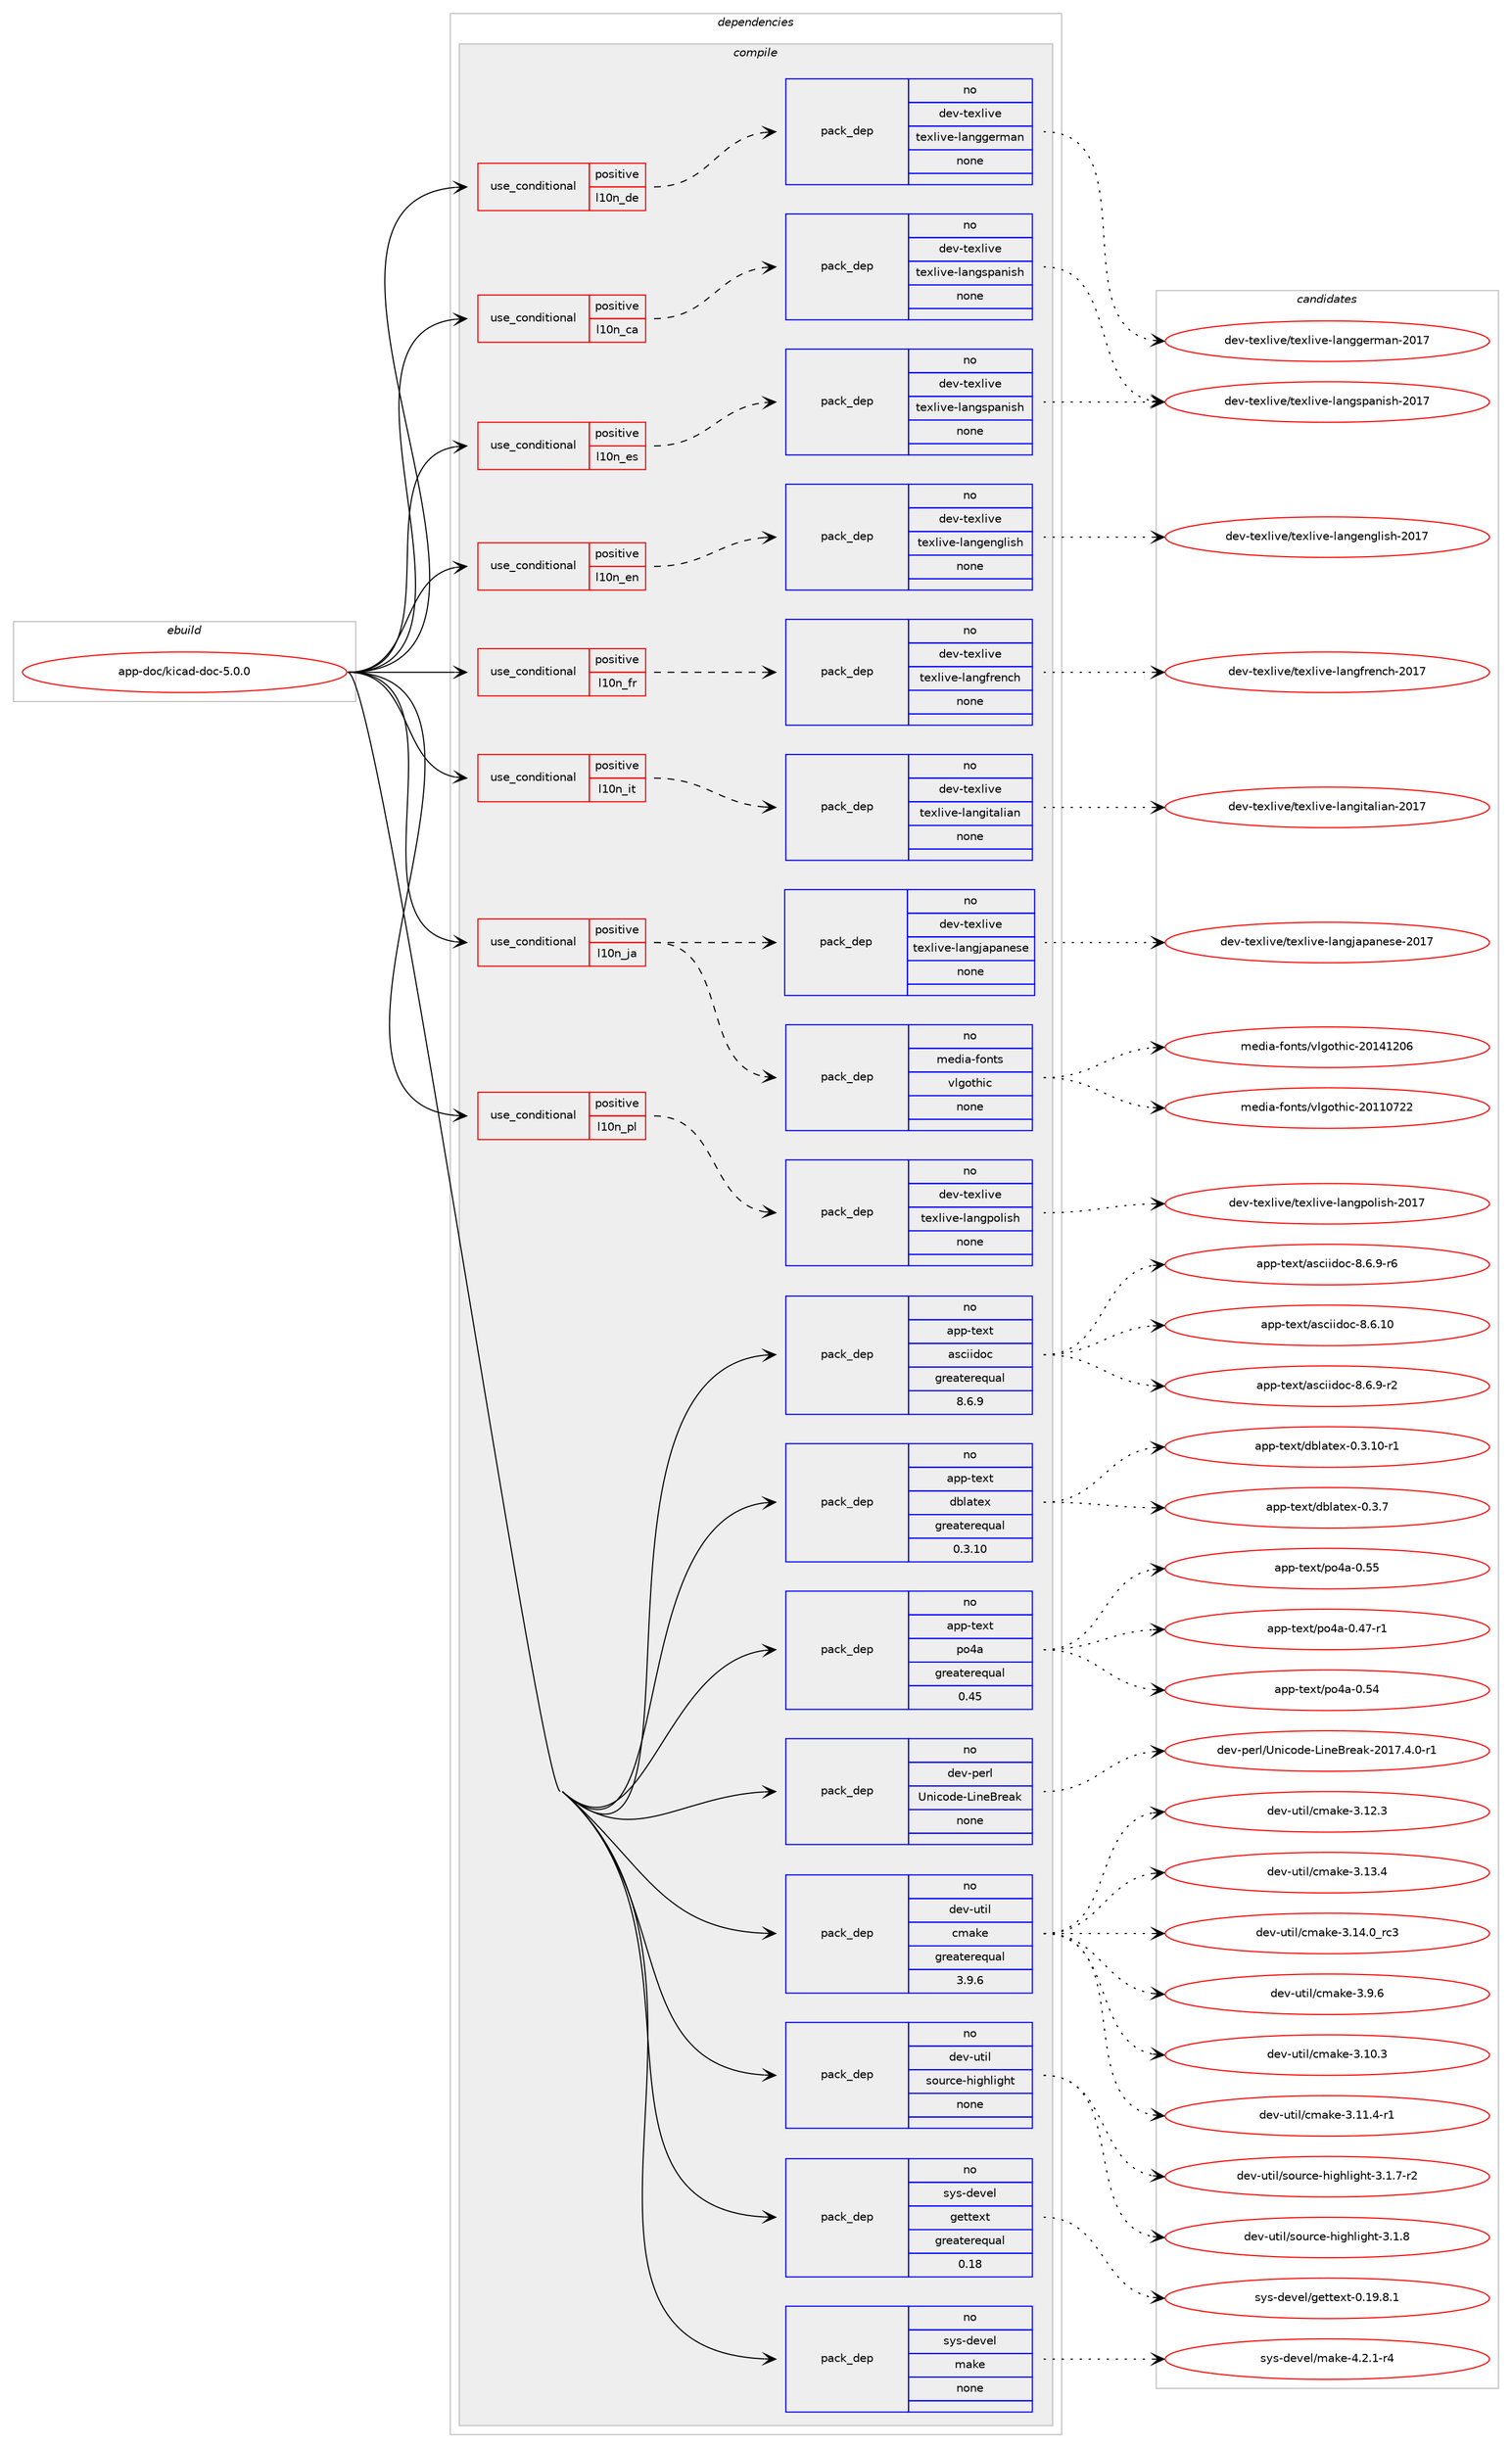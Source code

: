 digraph prolog {

# *************
# Graph options
# *************

newrank=true;
concentrate=true;
compound=true;
graph [rankdir=LR,fontname=Helvetica,fontsize=10,ranksep=1.5];#, ranksep=2.5, nodesep=0.2];
edge  [arrowhead=vee];
node  [fontname=Helvetica,fontsize=10];

# **********
# The ebuild
# **********

subgraph cluster_leftcol {
color=gray;
rank=same;
label=<<i>ebuild</i>>;
id [label="app-doc/kicad-doc-5.0.0", color=red, width=4, href="../app-doc/kicad-doc-5.0.0.svg"];
}

# ****************
# The dependencies
# ****************

subgraph cluster_midcol {
color=gray;
label=<<i>dependencies</i>>;
subgraph cluster_compile {
fillcolor="#eeeeee";
style=filled;
label=<<i>compile</i>>;
subgraph cond348132 {
dependency1278327 [label=<<TABLE BORDER="0" CELLBORDER="1" CELLSPACING="0" CELLPADDING="4"><TR><TD ROWSPAN="3" CELLPADDING="10">use_conditional</TD></TR><TR><TD>positive</TD></TR><TR><TD>l10n_ca</TD></TR></TABLE>>, shape=none, color=red];
subgraph pack910296 {
dependency1278328 [label=<<TABLE BORDER="0" CELLBORDER="1" CELLSPACING="0" CELLPADDING="4" WIDTH="220"><TR><TD ROWSPAN="6" CELLPADDING="30">pack_dep</TD></TR><TR><TD WIDTH="110">no</TD></TR><TR><TD>dev-texlive</TD></TR><TR><TD>texlive-langspanish</TD></TR><TR><TD>none</TD></TR><TR><TD></TD></TR></TABLE>>, shape=none, color=blue];
}
dependency1278327:e -> dependency1278328:w [weight=20,style="dashed",arrowhead="vee"];
}
id:e -> dependency1278327:w [weight=20,style="solid",arrowhead="vee"];
subgraph cond348133 {
dependency1278329 [label=<<TABLE BORDER="0" CELLBORDER="1" CELLSPACING="0" CELLPADDING="4"><TR><TD ROWSPAN="3" CELLPADDING="10">use_conditional</TD></TR><TR><TD>positive</TD></TR><TR><TD>l10n_de</TD></TR></TABLE>>, shape=none, color=red];
subgraph pack910297 {
dependency1278330 [label=<<TABLE BORDER="0" CELLBORDER="1" CELLSPACING="0" CELLPADDING="4" WIDTH="220"><TR><TD ROWSPAN="6" CELLPADDING="30">pack_dep</TD></TR><TR><TD WIDTH="110">no</TD></TR><TR><TD>dev-texlive</TD></TR><TR><TD>texlive-langgerman</TD></TR><TR><TD>none</TD></TR><TR><TD></TD></TR></TABLE>>, shape=none, color=blue];
}
dependency1278329:e -> dependency1278330:w [weight=20,style="dashed",arrowhead="vee"];
}
id:e -> dependency1278329:w [weight=20,style="solid",arrowhead="vee"];
subgraph cond348134 {
dependency1278331 [label=<<TABLE BORDER="0" CELLBORDER="1" CELLSPACING="0" CELLPADDING="4"><TR><TD ROWSPAN="3" CELLPADDING="10">use_conditional</TD></TR><TR><TD>positive</TD></TR><TR><TD>l10n_en</TD></TR></TABLE>>, shape=none, color=red];
subgraph pack910298 {
dependency1278332 [label=<<TABLE BORDER="0" CELLBORDER="1" CELLSPACING="0" CELLPADDING="4" WIDTH="220"><TR><TD ROWSPAN="6" CELLPADDING="30">pack_dep</TD></TR><TR><TD WIDTH="110">no</TD></TR><TR><TD>dev-texlive</TD></TR><TR><TD>texlive-langenglish</TD></TR><TR><TD>none</TD></TR><TR><TD></TD></TR></TABLE>>, shape=none, color=blue];
}
dependency1278331:e -> dependency1278332:w [weight=20,style="dashed",arrowhead="vee"];
}
id:e -> dependency1278331:w [weight=20,style="solid",arrowhead="vee"];
subgraph cond348135 {
dependency1278333 [label=<<TABLE BORDER="0" CELLBORDER="1" CELLSPACING="0" CELLPADDING="4"><TR><TD ROWSPAN="3" CELLPADDING="10">use_conditional</TD></TR><TR><TD>positive</TD></TR><TR><TD>l10n_es</TD></TR></TABLE>>, shape=none, color=red];
subgraph pack910299 {
dependency1278334 [label=<<TABLE BORDER="0" CELLBORDER="1" CELLSPACING="0" CELLPADDING="4" WIDTH="220"><TR><TD ROWSPAN="6" CELLPADDING="30">pack_dep</TD></TR><TR><TD WIDTH="110">no</TD></TR><TR><TD>dev-texlive</TD></TR><TR><TD>texlive-langspanish</TD></TR><TR><TD>none</TD></TR><TR><TD></TD></TR></TABLE>>, shape=none, color=blue];
}
dependency1278333:e -> dependency1278334:w [weight=20,style="dashed",arrowhead="vee"];
}
id:e -> dependency1278333:w [weight=20,style="solid",arrowhead="vee"];
subgraph cond348136 {
dependency1278335 [label=<<TABLE BORDER="0" CELLBORDER="1" CELLSPACING="0" CELLPADDING="4"><TR><TD ROWSPAN="3" CELLPADDING="10">use_conditional</TD></TR><TR><TD>positive</TD></TR><TR><TD>l10n_fr</TD></TR></TABLE>>, shape=none, color=red];
subgraph pack910300 {
dependency1278336 [label=<<TABLE BORDER="0" CELLBORDER="1" CELLSPACING="0" CELLPADDING="4" WIDTH="220"><TR><TD ROWSPAN="6" CELLPADDING="30">pack_dep</TD></TR><TR><TD WIDTH="110">no</TD></TR><TR><TD>dev-texlive</TD></TR><TR><TD>texlive-langfrench</TD></TR><TR><TD>none</TD></TR><TR><TD></TD></TR></TABLE>>, shape=none, color=blue];
}
dependency1278335:e -> dependency1278336:w [weight=20,style="dashed",arrowhead="vee"];
}
id:e -> dependency1278335:w [weight=20,style="solid",arrowhead="vee"];
subgraph cond348137 {
dependency1278337 [label=<<TABLE BORDER="0" CELLBORDER="1" CELLSPACING="0" CELLPADDING="4"><TR><TD ROWSPAN="3" CELLPADDING="10">use_conditional</TD></TR><TR><TD>positive</TD></TR><TR><TD>l10n_it</TD></TR></TABLE>>, shape=none, color=red];
subgraph pack910301 {
dependency1278338 [label=<<TABLE BORDER="0" CELLBORDER="1" CELLSPACING="0" CELLPADDING="4" WIDTH="220"><TR><TD ROWSPAN="6" CELLPADDING="30">pack_dep</TD></TR><TR><TD WIDTH="110">no</TD></TR><TR><TD>dev-texlive</TD></TR><TR><TD>texlive-langitalian</TD></TR><TR><TD>none</TD></TR><TR><TD></TD></TR></TABLE>>, shape=none, color=blue];
}
dependency1278337:e -> dependency1278338:w [weight=20,style="dashed",arrowhead="vee"];
}
id:e -> dependency1278337:w [weight=20,style="solid",arrowhead="vee"];
subgraph cond348138 {
dependency1278339 [label=<<TABLE BORDER="0" CELLBORDER="1" CELLSPACING="0" CELLPADDING="4"><TR><TD ROWSPAN="3" CELLPADDING="10">use_conditional</TD></TR><TR><TD>positive</TD></TR><TR><TD>l10n_ja</TD></TR></TABLE>>, shape=none, color=red];
subgraph pack910302 {
dependency1278340 [label=<<TABLE BORDER="0" CELLBORDER="1" CELLSPACING="0" CELLPADDING="4" WIDTH="220"><TR><TD ROWSPAN="6" CELLPADDING="30">pack_dep</TD></TR><TR><TD WIDTH="110">no</TD></TR><TR><TD>dev-texlive</TD></TR><TR><TD>texlive-langjapanese</TD></TR><TR><TD>none</TD></TR><TR><TD></TD></TR></TABLE>>, shape=none, color=blue];
}
dependency1278339:e -> dependency1278340:w [weight=20,style="dashed",arrowhead="vee"];
subgraph pack910303 {
dependency1278341 [label=<<TABLE BORDER="0" CELLBORDER="1" CELLSPACING="0" CELLPADDING="4" WIDTH="220"><TR><TD ROWSPAN="6" CELLPADDING="30">pack_dep</TD></TR><TR><TD WIDTH="110">no</TD></TR><TR><TD>media-fonts</TD></TR><TR><TD>vlgothic</TD></TR><TR><TD>none</TD></TR><TR><TD></TD></TR></TABLE>>, shape=none, color=blue];
}
dependency1278339:e -> dependency1278341:w [weight=20,style="dashed",arrowhead="vee"];
}
id:e -> dependency1278339:w [weight=20,style="solid",arrowhead="vee"];
subgraph cond348139 {
dependency1278342 [label=<<TABLE BORDER="0" CELLBORDER="1" CELLSPACING="0" CELLPADDING="4"><TR><TD ROWSPAN="3" CELLPADDING="10">use_conditional</TD></TR><TR><TD>positive</TD></TR><TR><TD>l10n_pl</TD></TR></TABLE>>, shape=none, color=red];
subgraph pack910304 {
dependency1278343 [label=<<TABLE BORDER="0" CELLBORDER="1" CELLSPACING="0" CELLPADDING="4" WIDTH="220"><TR><TD ROWSPAN="6" CELLPADDING="30">pack_dep</TD></TR><TR><TD WIDTH="110">no</TD></TR><TR><TD>dev-texlive</TD></TR><TR><TD>texlive-langpolish</TD></TR><TR><TD>none</TD></TR><TR><TD></TD></TR></TABLE>>, shape=none, color=blue];
}
dependency1278342:e -> dependency1278343:w [weight=20,style="dashed",arrowhead="vee"];
}
id:e -> dependency1278342:w [weight=20,style="solid",arrowhead="vee"];
subgraph pack910305 {
dependency1278344 [label=<<TABLE BORDER="0" CELLBORDER="1" CELLSPACING="0" CELLPADDING="4" WIDTH="220"><TR><TD ROWSPAN="6" CELLPADDING="30">pack_dep</TD></TR><TR><TD WIDTH="110">no</TD></TR><TR><TD>app-text</TD></TR><TR><TD>asciidoc</TD></TR><TR><TD>greaterequal</TD></TR><TR><TD>8.6.9</TD></TR></TABLE>>, shape=none, color=blue];
}
id:e -> dependency1278344:w [weight=20,style="solid",arrowhead="vee"];
subgraph pack910306 {
dependency1278345 [label=<<TABLE BORDER="0" CELLBORDER="1" CELLSPACING="0" CELLPADDING="4" WIDTH="220"><TR><TD ROWSPAN="6" CELLPADDING="30">pack_dep</TD></TR><TR><TD WIDTH="110">no</TD></TR><TR><TD>app-text</TD></TR><TR><TD>dblatex</TD></TR><TR><TD>greaterequal</TD></TR><TR><TD>0.3.10</TD></TR></TABLE>>, shape=none, color=blue];
}
id:e -> dependency1278345:w [weight=20,style="solid",arrowhead="vee"];
subgraph pack910307 {
dependency1278346 [label=<<TABLE BORDER="0" CELLBORDER="1" CELLSPACING="0" CELLPADDING="4" WIDTH="220"><TR><TD ROWSPAN="6" CELLPADDING="30">pack_dep</TD></TR><TR><TD WIDTH="110">no</TD></TR><TR><TD>app-text</TD></TR><TR><TD>po4a</TD></TR><TR><TD>greaterequal</TD></TR><TR><TD>0.45</TD></TR></TABLE>>, shape=none, color=blue];
}
id:e -> dependency1278346:w [weight=20,style="solid",arrowhead="vee"];
subgraph pack910308 {
dependency1278347 [label=<<TABLE BORDER="0" CELLBORDER="1" CELLSPACING="0" CELLPADDING="4" WIDTH="220"><TR><TD ROWSPAN="6" CELLPADDING="30">pack_dep</TD></TR><TR><TD WIDTH="110">no</TD></TR><TR><TD>dev-perl</TD></TR><TR><TD>Unicode-LineBreak</TD></TR><TR><TD>none</TD></TR><TR><TD></TD></TR></TABLE>>, shape=none, color=blue];
}
id:e -> dependency1278347:w [weight=20,style="solid",arrowhead="vee"];
subgraph pack910309 {
dependency1278348 [label=<<TABLE BORDER="0" CELLBORDER="1" CELLSPACING="0" CELLPADDING="4" WIDTH="220"><TR><TD ROWSPAN="6" CELLPADDING="30">pack_dep</TD></TR><TR><TD WIDTH="110">no</TD></TR><TR><TD>dev-util</TD></TR><TR><TD>cmake</TD></TR><TR><TD>greaterequal</TD></TR><TR><TD>3.9.6</TD></TR></TABLE>>, shape=none, color=blue];
}
id:e -> dependency1278348:w [weight=20,style="solid",arrowhead="vee"];
subgraph pack910310 {
dependency1278349 [label=<<TABLE BORDER="0" CELLBORDER="1" CELLSPACING="0" CELLPADDING="4" WIDTH="220"><TR><TD ROWSPAN="6" CELLPADDING="30">pack_dep</TD></TR><TR><TD WIDTH="110">no</TD></TR><TR><TD>dev-util</TD></TR><TR><TD>source-highlight</TD></TR><TR><TD>none</TD></TR><TR><TD></TD></TR></TABLE>>, shape=none, color=blue];
}
id:e -> dependency1278349:w [weight=20,style="solid",arrowhead="vee"];
subgraph pack910311 {
dependency1278350 [label=<<TABLE BORDER="0" CELLBORDER="1" CELLSPACING="0" CELLPADDING="4" WIDTH="220"><TR><TD ROWSPAN="6" CELLPADDING="30">pack_dep</TD></TR><TR><TD WIDTH="110">no</TD></TR><TR><TD>sys-devel</TD></TR><TR><TD>gettext</TD></TR><TR><TD>greaterequal</TD></TR><TR><TD>0.18</TD></TR></TABLE>>, shape=none, color=blue];
}
id:e -> dependency1278350:w [weight=20,style="solid",arrowhead="vee"];
subgraph pack910312 {
dependency1278351 [label=<<TABLE BORDER="0" CELLBORDER="1" CELLSPACING="0" CELLPADDING="4" WIDTH="220"><TR><TD ROWSPAN="6" CELLPADDING="30">pack_dep</TD></TR><TR><TD WIDTH="110">no</TD></TR><TR><TD>sys-devel</TD></TR><TR><TD>make</TD></TR><TR><TD>none</TD></TR><TR><TD></TD></TR></TABLE>>, shape=none, color=blue];
}
id:e -> dependency1278351:w [weight=20,style="solid",arrowhead="vee"];
}
subgraph cluster_compileandrun {
fillcolor="#eeeeee";
style=filled;
label=<<i>compile and run</i>>;
}
subgraph cluster_run {
fillcolor="#eeeeee";
style=filled;
label=<<i>run</i>>;
}
}

# **************
# The candidates
# **************

subgraph cluster_choices {
rank=same;
color=gray;
label=<<i>candidates</i>>;

subgraph choice910296 {
color=black;
nodesep=1;
choice10010111845116101120108105118101471161011201081051181014510897110103115112971101051151044550484955 [label="dev-texlive/texlive-langspanish-2017", color=red, width=4,href="../dev-texlive/texlive-langspanish-2017.svg"];
dependency1278328:e -> choice10010111845116101120108105118101471161011201081051181014510897110103115112971101051151044550484955:w [style=dotted,weight="100"];
}
subgraph choice910297 {
color=black;
nodesep=1;
choice10010111845116101120108105118101471161011201081051181014510897110103103101114109971104550484955 [label="dev-texlive/texlive-langgerman-2017", color=red, width=4,href="../dev-texlive/texlive-langgerman-2017.svg"];
dependency1278330:e -> choice10010111845116101120108105118101471161011201081051181014510897110103103101114109971104550484955:w [style=dotted,weight="100"];
}
subgraph choice910298 {
color=black;
nodesep=1;
choice100101118451161011201081051181014711610112010810511810145108971101031011101031081051151044550484955 [label="dev-texlive/texlive-langenglish-2017", color=red, width=4,href="../dev-texlive/texlive-langenglish-2017.svg"];
dependency1278332:e -> choice100101118451161011201081051181014711610112010810511810145108971101031011101031081051151044550484955:w [style=dotted,weight="100"];
}
subgraph choice910299 {
color=black;
nodesep=1;
choice10010111845116101120108105118101471161011201081051181014510897110103115112971101051151044550484955 [label="dev-texlive/texlive-langspanish-2017", color=red, width=4,href="../dev-texlive/texlive-langspanish-2017.svg"];
dependency1278334:e -> choice10010111845116101120108105118101471161011201081051181014510897110103115112971101051151044550484955:w [style=dotted,weight="100"];
}
subgraph choice910300 {
color=black;
nodesep=1;
choice10010111845116101120108105118101471161011201081051181014510897110103102114101110991044550484955 [label="dev-texlive/texlive-langfrench-2017", color=red, width=4,href="../dev-texlive/texlive-langfrench-2017.svg"];
dependency1278336:e -> choice10010111845116101120108105118101471161011201081051181014510897110103102114101110991044550484955:w [style=dotted,weight="100"];
}
subgraph choice910301 {
color=black;
nodesep=1;
choice1001011184511610112010810511810147116101120108105118101451089711010310511697108105971104550484955 [label="dev-texlive/texlive-langitalian-2017", color=red, width=4,href="../dev-texlive/texlive-langitalian-2017.svg"];
dependency1278338:e -> choice1001011184511610112010810511810147116101120108105118101451089711010310511697108105971104550484955:w [style=dotted,weight="100"];
}
subgraph choice910302 {
color=black;
nodesep=1;
choice1001011184511610112010810511810147116101120108105118101451089711010310697112971101011151014550484955 [label="dev-texlive/texlive-langjapanese-2017", color=red, width=4,href="../dev-texlive/texlive-langjapanese-2017.svg"];
dependency1278340:e -> choice1001011184511610112010810511810147116101120108105118101451089711010310697112971101011151014550484955:w [style=dotted,weight="100"];
}
subgraph choice910303 {
color=black;
nodesep=1;
choice10910110010597451021111101161154711810810311111610410599455048494948555050 [label="media-fonts/vlgothic-20110722", color=red, width=4,href="../media-fonts/vlgothic-20110722.svg"];
choice10910110010597451021111101161154711810810311111610410599455048495249504854 [label="media-fonts/vlgothic-20141206", color=red, width=4,href="../media-fonts/vlgothic-20141206.svg"];
dependency1278341:e -> choice10910110010597451021111101161154711810810311111610410599455048494948555050:w [style=dotted,weight="100"];
dependency1278341:e -> choice10910110010597451021111101161154711810810311111610410599455048495249504854:w [style=dotted,weight="100"];
}
subgraph choice910304 {
color=black;
nodesep=1;
choice100101118451161011201081051181014711610112010810511810145108971101031121111081051151044550484955 [label="dev-texlive/texlive-langpolish-2017", color=red, width=4,href="../dev-texlive/texlive-langpolish-2017.svg"];
dependency1278343:e -> choice100101118451161011201081051181014711610112010810511810145108971101031121111081051151044550484955:w [style=dotted,weight="100"];
}
subgraph choice910305 {
color=black;
nodesep=1;
choice97112112451161011201164797115991051051001119945564654464948 [label="app-text/asciidoc-8.6.10", color=red, width=4,href="../app-text/asciidoc-8.6.10.svg"];
choice9711211245116101120116479711599105105100111994556465446574511450 [label="app-text/asciidoc-8.6.9-r2", color=red, width=4,href="../app-text/asciidoc-8.6.9-r2.svg"];
choice9711211245116101120116479711599105105100111994556465446574511454 [label="app-text/asciidoc-8.6.9-r6", color=red, width=4,href="../app-text/asciidoc-8.6.9-r6.svg"];
dependency1278344:e -> choice97112112451161011201164797115991051051001119945564654464948:w [style=dotted,weight="100"];
dependency1278344:e -> choice9711211245116101120116479711599105105100111994556465446574511450:w [style=dotted,weight="100"];
dependency1278344:e -> choice9711211245116101120116479711599105105100111994556465446574511454:w [style=dotted,weight="100"];
}
subgraph choice910306 {
color=black;
nodesep=1;
choice9711211245116101120116471009810897116101120454846514649484511449 [label="app-text/dblatex-0.3.10-r1", color=red, width=4,href="../app-text/dblatex-0.3.10-r1.svg"];
choice9711211245116101120116471009810897116101120454846514655 [label="app-text/dblatex-0.3.7", color=red, width=4,href="../app-text/dblatex-0.3.7.svg"];
dependency1278345:e -> choice9711211245116101120116471009810897116101120454846514649484511449:w [style=dotted,weight="100"];
dependency1278345:e -> choice9711211245116101120116471009810897116101120454846514655:w [style=dotted,weight="100"];
}
subgraph choice910307 {
color=black;
nodesep=1;
choice971121124511610112011647112111529745484652554511449 [label="app-text/po4a-0.47-r1", color=red, width=4,href="../app-text/po4a-0.47-r1.svg"];
choice97112112451161011201164711211152974548465352 [label="app-text/po4a-0.54", color=red, width=4,href="../app-text/po4a-0.54.svg"];
choice97112112451161011201164711211152974548465353 [label="app-text/po4a-0.55", color=red, width=4,href="../app-text/po4a-0.55.svg"];
dependency1278346:e -> choice971121124511610112011647112111529745484652554511449:w [style=dotted,weight="100"];
dependency1278346:e -> choice97112112451161011201164711211152974548465352:w [style=dotted,weight="100"];
dependency1278346:e -> choice97112112451161011201164711211152974548465353:w [style=dotted,weight="100"];
}
subgraph choice910308 {
color=black;
nodesep=1;
choice10010111845112101114108478511010599111100101457610511010166114101971074550484955465246484511449 [label="dev-perl/Unicode-LineBreak-2017.4.0-r1", color=red, width=4,href="../dev-perl/Unicode-LineBreak-2017.4.0-r1.svg"];
dependency1278347:e -> choice10010111845112101114108478511010599111100101457610511010166114101971074550484955465246484511449:w [style=dotted,weight="100"];
}
subgraph choice910309 {
color=black;
nodesep=1;
choice1001011184511711610510847991099710710145514649484651 [label="dev-util/cmake-3.10.3", color=red, width=4,href="../dev-util/cmake-3.10.3.svg"];
choice10010111845117116105108479910997107101455146494946524511449 [label="dev-util/cmake-3.11.4-r1", color=red, width=4,href="../dev-util/cmake-3.11.4-r1.svg"];
choice1001011184511711610510847991099710710145514649504651 [label="dev-util/cmake-3.12.3", color=red, width=4,href="../dev-util/cmake-3.12.3.svg"];
choice1001011184511711610510847991099710710145514649514652 [label="dev-util/cmake-3.13.4", color=red, width=4,href="../dev-util/cmake-3.13.4.svg"];
choice1001011184511711610510847991099710710145514649524648951149951 [label="dev-util/cmake-3.14.0_rc3", color=red, width=4,href="../dev-util/cmake-3.14.0_rc3.svg"];
choice10010111845117116105108479910997107101455146574654 [label="dev-util/cmake-3.9.6", color=red, width=4,href="../dev-util/cmake-3.9.6.svg"];
dependency1278348:e -> choice1001011184511711610510847991099710710145514649484651:w [style=dotted,weight="100"];
dependency1278348:e -> choice10010111845117116105108479910997107101455146494946524511449:w [style=dotted,weight="100"];
dependency1278348:e -> choice1001011184511711610510847991099710710145514649504651:w [style=dotted,weight="100"];
dependency1278348:e -> choice1001011184511711610510847991099710710145514649514652:w [style=dotted,weight="100"];
dependency1278348:e -> choice1001011184511711610510847991099710710145514649524648951149951:w [style=dotted,weight="100"];
dependency1278348:e -> choice10010111845117116105108479910997107101455146574654:w [style=dotted,weight="100"];
}
subgraph choice910310 {
color=black;
nodesep=1;
choice100101118451171161051084711511111711499101451041051031041081051031041164551464946554511450 [label="dev-util/source-highlight-3.1.7-r2", color=red, width=4,href="../dev-util/source-highlight-3.1.7-r2.svg"];
choice10010111845117116105108471151111171149910145104105103104108105103104116455146494656 [label="dev-util/source-highlight-3.1.8", color=red, width=4,href="../dev-util/source-highlight-3.1.8.svg"];
dependency1278349:e -> choice100101118451171161051084711511111711499101451041051031041081051031041164551464946554511450:w [style=dotted,weight="100"];
dependency1278349:e -> choice10010111845117116105108471151111171149910145104105103104108105103104116455146494656:w [style=dotted,weight="100"];
}
subgraph choice910311 {
color=black;
nodesep=1;
choice1151211154510010111810110847103101116116101120116454846495746564649 [label="sys-devel/gettext-0.19.8.1", color=red, width=4,href="../sys-devel/gettext-0.19.8.1.svg"];
dependency1278350:e -> choice1151211154510010111810110847103101116116101120116454846495746564649:w [style=dotted,weight="100"];
}
subgraph choice910312 {
color=black;
nodesep=1;
choice1151211154510010111810110847109971071014552465046494511452 [label="sys-devel/make-4.2.1-r4", color=red, width=4,href="../sys-devel/make-4.2.1-r4.svg"];
dependency1278351:e -> choice1151211154510010111810110847109971071014552465046494511452:w [style=dotted,weight="100"];
}
}

}
